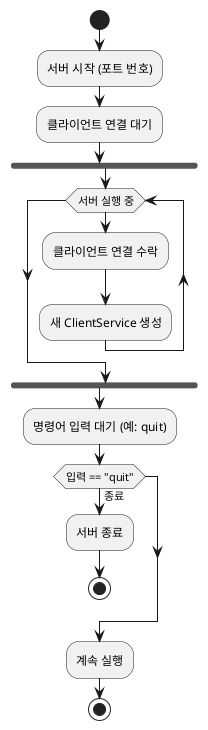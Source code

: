 @startuml
|ChatServer|
start

:서버 시작 (포트 번호);
:클라이언트 연결 대기;

fork
  while (서버 실행 중)
    :클라이언트 연결 수락;
    :새 ClientService 생성;
  endwhile
end fork

:명령어 입력 대기 (예: quit);

if (입력 == "quit") then (종료)
  :서버 종료;
  stop
endif

:계속 실행;
stop
@enduml
